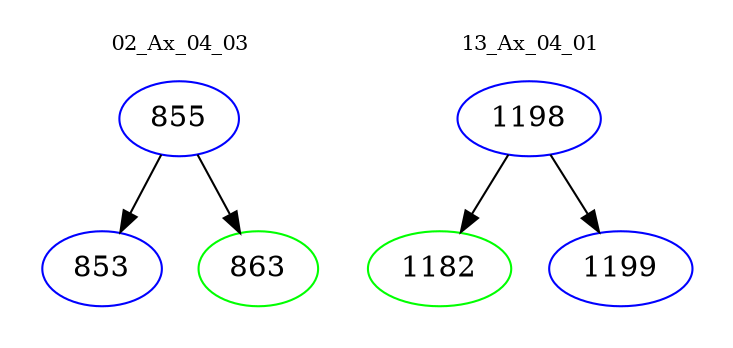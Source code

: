 digraph{
subgraph cluster_0 {
color = white
label = "02_Ax_04_03";
fontsize=10;
T0_855 [label="855", color="blue"]
T0_855 -> T0_853 [color="black"]
T0_853 [label="853", color="blue"]
T0_855 -> T0_863 [color="black"]
T0_863 [label="863", color="green"]
}
subgraph cluster_1 {
color = white
label = "13_Ax_04_01";
fontsize=10;
T1_1198 [label="1198", color="blue"]
T1_1198 -> T1_1182 [color="black"]
T1_1182 [label="1182", color="green"]
T1_1198 -> T1_1199 [color="black"]
T1_1199 [label="1199", color="blue"]
}
}
